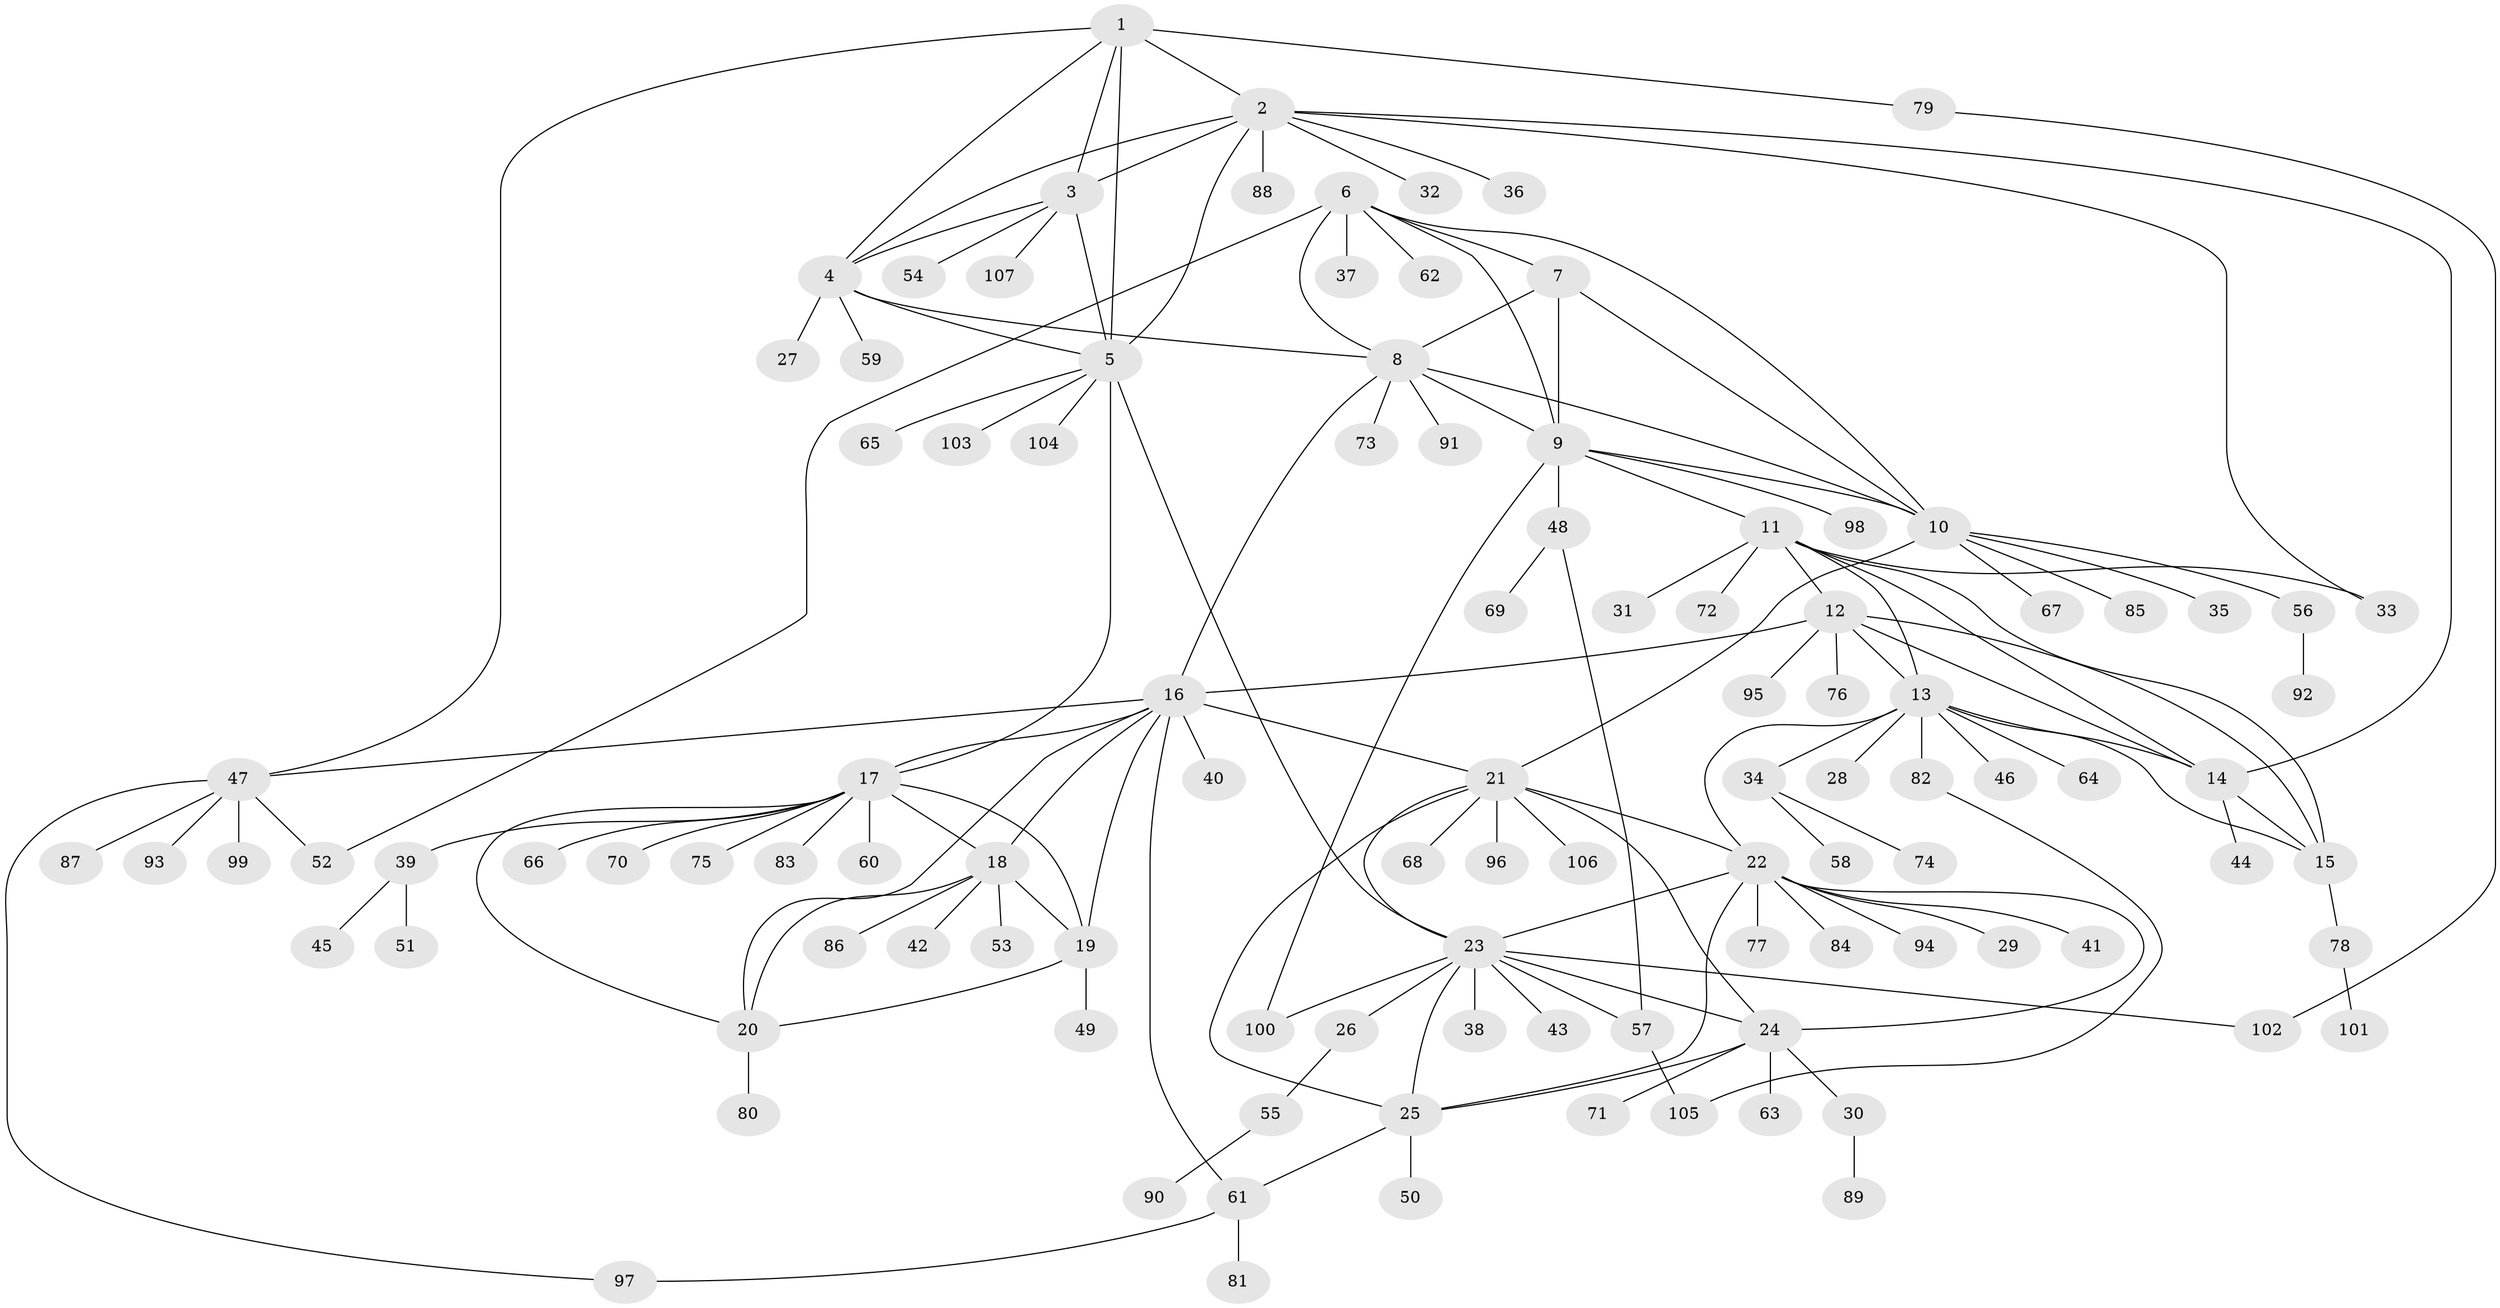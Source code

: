 // coarse degree distribution, {4: 0.07547169811320754, 11: 0.018867924528301886, 7: 0.018867924528301886, 6: 0.03773584905660377, 5: 0.03773584905660377, 19: 0.018867924528301886, 10: 0.018867924528301886, 2: 0.11320754716981132, 9: 0.018867924528301886, 1: 0.6415094339622641}
// Generated by graph-tools (version 1.1) at 2025/19/03/04/25 18:19:37]
// undirected, 107 vertices, 151 edges
graph export_dot {
graph [start="1"]
  node [color=gray90,style=filled];
  1;
  2;
  3;
  4;
  5;
  6;
  7;
  8;
  9;
  10;
  11;
  12;
  13;
  14;
  15;
  16;
  17;
  18;
  19;
  20;
  21;
  22;
  23;
  24;
  25;
  26;
  27;
  28;
  29;
  30;
  31;
  32;
  33;
  34;
  35;
  36;
  37;
  38;
  39;
  40;
  41;
  42;
  43;
  44;
  45;
  46;
  47;
  48;
  49;
  50;
  51;
  52;
  53;
  54;
  55;
  56;
  57;
  58;
  59;
  60;
  61;
  62;
  63;
  64;
  65;
  66;
  67;
  68;
  69;
  70;
  71;
  72;
  73;
  74;
  75;
  76;
  77;
  78;
  79;
  80;
  81;
  82;
  83;
  84;
  85;
  86;
  87;
  88;
  89;
  90;
  91;
  92;
  93;
  94;
  95;
  96;
  97;
  98;
  99;
  100;
  101;
  102;
  103;
  104;
  105;
  106;
  107;
  1 -- 2;
  1 -- 3;
  1 -- 4;
  1 -- 5;
  1 -- 47;
  1 -- 79;
  2 -- 3;
  2 -- 4;
  2 -- 5;
  2 -- 14;
  2 -- 32;
  2 -- 33;
  2 -- 36;
  2 -- 88;
  3 -- 4;
  3 -- 5;
  3 -- 54;
  3 -- 107;
  4 -- 5;
  4 -- 8;
  4 -- 27;
  4 -- 59;
  5 -- 17;
  5 -- 23;
  5 -- 65;
  5 -- 103;
  5 -- 104;
  6 -- 7;
  6 -- 8;
  6 -- 9;
  6 -- 10;
  6 -- 37;
  6 -- 52;
  6 -- 62;
  7 -- 8;
  7 -- 9;
  7 -- 10;
  8 -- 9;
  8 -- 10;
  8 -- 16;
  8 -- 73;
  8 -- 91;
  9 -- 10;
  9 -- 11;
  9 -- 48;
  9 -- 98;
  9 -- 100;
  10 -- 21;
  10 -- 35;
  10 -- 56;
  10 -- 67;
  10 -- 85;
  11 -- 12;
  11 -- 13;
  11 -- 14;
  11 -- 15;
  11 -- 31;
  11 -- 33;
  11 -- 72;
  12 -- 13;
  12 -- 14;
  12 -- 15;
  12 -- 16;
  12 -- 76;
  12 -- 95;
  13 -- 14;
  13 -- 15;
  13 -- 22;
  13 -- 28;
  13 -- 34;
  13 -- 46;
  13 -- 64;
  13 -- 82;
  14 -- 15;
  14 -- 44;
  15 -- 78;
  16 -- 17;
  16 -- 18;
  16 -- 19;
  16 -- 20;
  16 -- 21;
  16 -- 40;
  16 -- 47;
  16 -- 61;
  17 -- 18;
  17 -- 19;
  17 -- 20;
  17 -- 39;
  17 -- 60;
  17 -- 66;
  17 -- 70;
  17 -- 75;
  17 -- 83;
  18 -- 19;
  18 -- 20;
  18 -- 42;
  18 -- 53;
  18 -- 86;
  19 -- 20;
  19 -- 49;
  20 -- 80;
  21 -- 22;
  21 -- 23;
  21 -- 24;
  21 -- 25;
  21 -- 68;
  21 -- 96;
  21 -- 106;
  22 -- 23;
  22 -- 24;
  22 -- 25;
  22 -- 29;
  22 -- 41;
  22 -- 77;
  22 -- 84;
  22 -- 94;
  23 -- 24;
  23 -- 25;
  23 -- 26;
  23 -- 38;
  23 -- 43;
  23 -- 57;
  23 -- 100;
  23 -- 102;
  24 -- 25;
  24 -- 30;
  24 -- 63;
  24 -- 71;
  25 -- 50;
  25 -- 61;
  26 -- 55;
  30 -- 89;
  34 -- 58;
  34 -- 74;
  39 -- 45;
  39 -- 51;
  47 -- 52;
  47 -- 87;
  47 -- 93;
  47 -- 97;
  47 -- 99;
  48 -- 57;
  48 -- 69;
  55 -- 90;
  56 -- 92;
  57 -- 105;
  61 -- 81;
  61 -- 97;
  78 -- 101;
  79 -- 102;
  82 -- 105;
}
